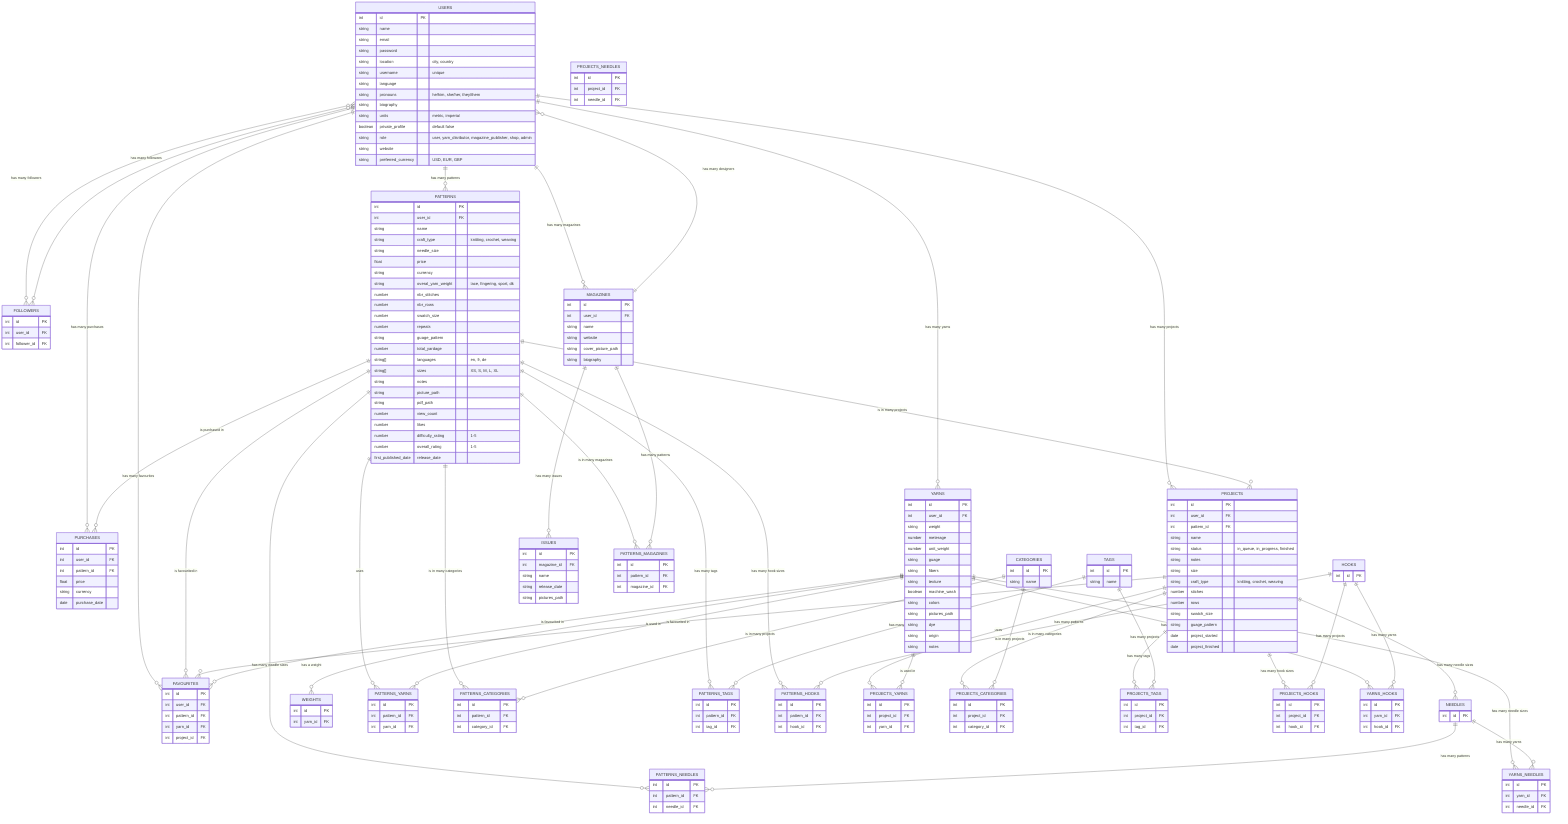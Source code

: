 erDiagram
    %% Entities
    USERS {
        int id PK
        string name
        string email
        string password
        string location "city, country"
        string username "unique"
        string language
        string pronouns "he/him, she/her, they/them"
        string biography
        string units "metric, imperial"
        boolean private_profile "default false"
        string role "user, yarn_disributor, magazine_publisher, shop, admin"
        string website
        string preferred_currency "USD, EUR, GBP"
    }
    FOLLOWERS {
        int id PK
        int user_id FK
        int follower_id FK
    }
    PURCHASES {
        int id PK
        int user_id FK
        int pattern_id FK
        float price
        string currency
        date purchase_date
    }
    FAVOURITES {
        int id PK
        int user_id FK
        int pattern_id FK
        int yarn_id FK
        int project_id FK
    }
    PROJECTS {
        int id PK
        int user_id FK
        int pattern_id FK
        string name
        string status "in_queue, in_progress, finished"
        string notes
        string size
        string craft_type "knitting, crochet, weaving"
        number stiches
        number rows
        string swatch_size
        string guage_pattern
        date project_started
        date project_finished
        }
    PATTERNS {
        int id PK
        int user_id FK
        string name
        string craft_type "knitting, crochet, weaving"
        string needle_size
        float price
        string currency
        string overal_yarn_weight "lace, fingering, sport, dk"
        number nbr_stitches
        number nbr_rows
        number swatch_size
        number repeats
        string guage_pattern
        number total_yardage
        string[] languages "en, fr, de"
        string[] sizes "XS, S, M, L, XL"
        string notes
        string picture_path
        string pdf_path
        number view_count
        number likes
        number difficulty_rating "1-5"
        number overall_rating "1-5"
        first_published_date
        release_date
    }
    YARNS {
        int id PK
        int user_id FK
        string weight
        number meterage
        number unit_weight
        string guage
        string fibers
        string texture
        boolean machine_wash
        string colors
        string pictures_path
        string dye
        string origin
        string notes
    }
    NEEDLES {
        int id PK

    }
    HOOKS {
        int id PK

    }
    CATEGORIES {
        int id PK
        string name
    }
    TAGS {
        int id PK
        string name
    }
    ISSUES {
        int id PK
        int magazine_id FK
        string name
        string release_date
        string pictures_path
    }
    MAGAZINES {
        int id PK
        int user_id FK
        string name
        string website
        string cover_picture_path
        string biography
    }
    WEIGHTS {
        int id PK
        int yarn_id FK
    }
    PATTERNS_YARNS {
        int id PK
        int pattern_id FK
        int yarn_id FK
    }
    PATTERNS_CATEGORIES {
        int id PK
        int pattern_id FK
        int category_id FK
    }
    PATTERNS_TAGS {
        int id PK
        int pattern_id FK
        int tag_id FK
    }
    PATTERNS_NEEDLES {
        int id PK
        int pattern_id FK
        int needle_id FK
    }
    PATTERNS_HOOKS {
        int id PK
        int pattern_id FK
        int hook_id FK
    }
    PROJECTS_YARNS {
        int id PK
        int project_id FK
        int yarn_id FK
    }
    PROJECTS_CATEGORIES {
        int id PK
        int project_id FK
        int category_id FK
    }
    PROJECTS_TAGS {
        int id PK
        int project_id FK
        int tag_id FK
    }
    PROJECTS_NEEDLES {
        int id PK
        int project_id FK
        int needle_id FK
    }
    PROJECTS_HOOKS {
        int id PK
        int project_id FK
        int hook_id FK
    }
    YARNS_NEEDLES {
        int id PK
        int yarn_id FK
        int needle_id FK
    }
    YARNS_HOOKS {
        int id PK
        int yarn_id FK
        int hook_id FK
    }
    PATTERNS_MAGAZINES {
        int id PK
        int pattern_id FK
        int magazine_id FK
    }




    %% Relationships
    USERS o{--o{ FOLLOWERS : "has many followers"
    FOLLOWERS o{--o{ USERS : "has many followees"
    USERS ||--o{ PURCHASES : "has many purchases"
    USERS ||--o{ FAVOURITES : "has many favourites"
    USERS ||--o{ PROJECTS : "has many projects"
    USERS ||--o{ PATTERNS : "has many patterns"
    USERS ||--o{ YARNS : "has many yarns"
    USERS ||--o{ MAGAZINES : "has many magazines"
    MAGAZINES ||--o{ USERS : "has many designers"

    PATTERNS ||--o{ PROJECTS : "is in many projects"
    PATTERNS ||--o{ FAVOURITES : "is favourited in"
    PATTERNS ||--o{ PURCHASES: "is purchased in"
    PATTERNS ||--o{ PATTERNS_YARNS : "uses"
    PATTERNS ||--o{ PATTERNS_CATEGORIES : "is in many categories"
    PATTERNS ||--o{ PATTERNS_TAGS : "has many tags"
    PATTERNS ||--o{ PATTERNS_NEEDLES : "has many needle sizes"
    PATTERNS ||--o{ PATTERNS_HOOKS : "has many hook sizes"
    CATEGORIES ||--o{ PATTERNS_CATEGORIES : "is in many projects"
    TAGS ||--o{ PATTERNS_TAGS : "has many patterns"
    NEEDLES ||--o{ PATTERNS_NEEDLES : "has many patterns"
    HOOKS ||--o{ PATTERNS_HOOKS : "has many patterns"
    YARNS ||--o{ PATTERNS_YARNS : "is used in"
    PATTERNS ||--o{ PATTERNS_MAGAZINES : "is in many magazines"
    MAGAZINES ||--o{ PATTERNS_MAGAZINES : "has many patterns"

    PROJECTS ||--o{ FAVOURITES : "is favourited in"
    PROJECTS ||--o{ NEEDLES : "has many needle sizes"
    PROJECTS ||--o{ PROJECTS_YARNS : "uses"
    PROJECTS ||--o{ PROJECTS_CATEGORIES : "is in many categories"
    PROJECTS ||--o{ PROJECTS_TAGS : "has many tags"
    PROJECTS ||--o{ PROJECTS_HOOKS : "has many hook sizes"
    CATEGORIES ||--o{ PROJECTS_CATEGORIES : "is in many projects"
    TAGS ||--o{ PROJECTS_TAGS : "has many projects"
    HOOKS ||--o{ PROJECTS_HOOKS : "has many projects"
    YARNS ||--o{ PROJECTS_YARNS : "is used in"

    YARNS||--o{ FAVOURITES : "is favourited in"
    YARNS ||--o{ WEIGHTS : "has a weight"
    YARNS ||--o{ YARNS_NEEDLES : "has many needle sizes"
    NEEDLES ||--o{ YARNS_NEEDLES : "has many yarns"
    YARNS ||--o{ YARNS_HOOKS : "has many hook sizes"
    HOOKS ||--o{ YARNS_HOOKS : "has many yarns"

    MAGAZINES ||--o{ ISSUES : "has many issues"